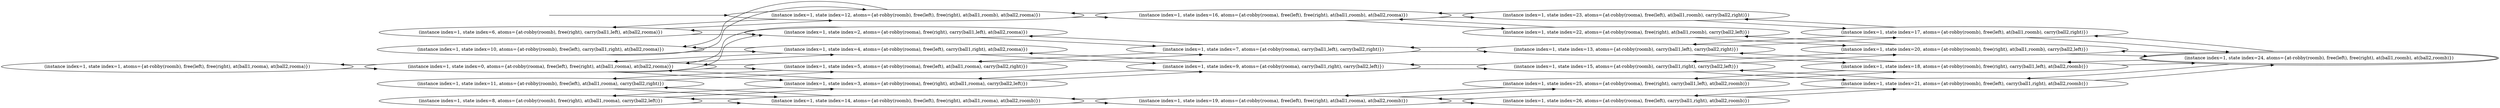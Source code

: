 digraph {
rankdir="LR"
s1[label="(instance index=1, state index=1, atoms={at-robby(roomb), free(left), free(right), at(ball1,rooma), at(ball2,rooma)})"]
s8[label="(instance index=1, state index=8, atoms={at-robby(roomb), free(right), at(ball1,rooma), carry(ball2,left)})"]
s11[label="(instance index=1, state index=11, atoms={at-robby(roomb), free(left), at(ball1,rooma), carry(ball2,right)})"]
s0[label="(instance index=1, state index=0, atoms={at-robby(rooma), free(left), free(right), at(ball1,rooma), at(ball2,rooma)})"]
s10[label="(instance index=1, state index=10, atoms={at-robby(roomb), free(left), carry(ball1,right), at(ball2,rooma)})"]
s6[label="(instance index=1, state index=6, atoms={at-robby(roomb), free(right), carry(ball1,left), at(ball2,rooma)})"]
s4[label="(instance index=1, state index=4, atoms={at-robby(rooma), free(left), carry(ball1,right), at(ball2,rooma)})"]
s3[label="(instance index=1, state index=3, atoms={at-robby(rooma), free(right), at(ball1,rooma), carry(ball2,left)})"]
s14[label="(instance index=1, state index=14, atoms={at-robby(roomb), free(left), free(right), at(ball1,rooma), at(ball2,roomb)})"]
s5[label="(instance index=1, state index=5, atoms={at-robby(rooma), free(left), at(ball1,rooma), carry(ball2,right)})"]
s2[label="(instance index=1, state index=2, atoms={at-robby(rooma), free(right), carry(ball1,left), at(ball2,rooma)})"]
s12[label="(instance index=1, state index=12, atoms={at-robby(roomb), free(left), free(right), at(ball1,roomb), at(ball2,rooma)})"]
s9[label="(instance index=1, state index=9, atoms={at-robby(rooma), carry(ball1,right), carry(ball2,left)})"]
s19[label="(instance index=1, state index=19, atoms={at-robby(rooma), free(left), free(right), at(ball1,rooma), at(ball2,roomb)})"]
s7[label="(instance index=1, state index=7, atoms={at-robby(rooma), carry(ball1,left), carry(ball2,right)})"]
s16[label="(instance index=1, state index=16, atoms={at-robby(rooma), free(left), free(right), at(ball1,roomb), at(ball2,rooma)})"]
s23[label="(instance index=1, state index=23, atoms={at-robby(rooma), free(left), at(ball1,roomb), carry(ball2,right)})"]
s13[label="(instance index=1, state index=13, atoms={at-robby(roomb), carry(ball1,left), carry(ball2,right)})"]
s26[label="(instance index=1, state index=26, atoms={at-robby(rooma), free(left), carry(ball1,right), at(ball2,roomb)})"]
s25[label="(instance index=1, state index=25, atoms={at-robby(rooma), free(right), carry(ball1,left), at(ball2,roomb)})"]
s15[label="(instance index=1, state index=15, atoms={at-robby(roomb), carry(ball1,right), carry(ball2,left)})"]
s22[label="(instance index=1, state index=22, atoms={at-robby(rooma), free(right), at(ball1,roomb), carry(ball2,left)})"]
s17[label="(instance index=1, state index=17, atoms={at-robby(roomb), free(left), at(ball1,roomb), carry(ball2,right)})"]
s18[label="(instance index=1, state index=18, atoms={at-robby(roomb), free(right), carry(ball1,left), at(ball2,roomb)})"]
s20[label="(instance index=1, state index=20, atoms={at-robby(roomb), free(right), at(ball1,roomb), carry(ball2,left)})"]
s21[label="(instance index=1, state index=21, atoms={at-robby(roomb), free(left), carry(ball1,right), at(ball2,roomb)})"]
s24[peripheries=2,label="(instance index=1, state index=24, atoms={at-robby(roomb), free(left), free(right), at(ball1,roomb), at(ball2,roomb)})"]
Dangling [ label = "", style = invis ]
{ rank = same; Dangling }
Dangling -> s12
{ rank = same; s12}
{ rank = same; s8,s11,s0,s10,s6}
{ rank = same; s4,s3,s14,s5,s2,s12}
{ rank = same; s9,s19,s7,s16}
{ rank = same; s23,s13,s26,s25,s15,s22}
{ rank = same; s17,s18,s20,s21}
{ rank = same; s24}
{
s1->s0
}
{
s8->s3
s8->s14
s11->s5
s11->s14
s0->s1
s0->s2
s0->s3
s0->s4
s0->s5
s10->s4
s10->s12
s6->s2
s6->s12
}
{
s4->s10
s4->s9
s4->s0
s3->s8
s3->s9
s3->s0
s14->s19
s14->s8
s14->s11
s5->s11
s5->s7
s5->s0
s2->s6
s2->s7
s2->s0
s12->s16
s12->s6
s12->s10
}
{
s9->s15
s9->s3
s9->s4
s19->s14
s19->s25
s19->s26
s7->s13
s7->s5
s7->s2
s16->s12
s16->s22
s16->s23
}
{
s23->s17
s23->s16
s13->s7
s13->s17
s13->s18
s26->s21
s26->s19
s25->s18
s25->s19
s15->s9
s15->s20
s15->s21
s22->s20
s22->s16
}
{
s17->s23
s17->s13
s17->s24
s18->s25
s18->s13
s18->s24
s20->s22
s20->s15
s20->s24
s21->s26
s21->s15
s21->s24
}
{
s24->s18
s24->s20
s24->s21
s24->s17
}
}
